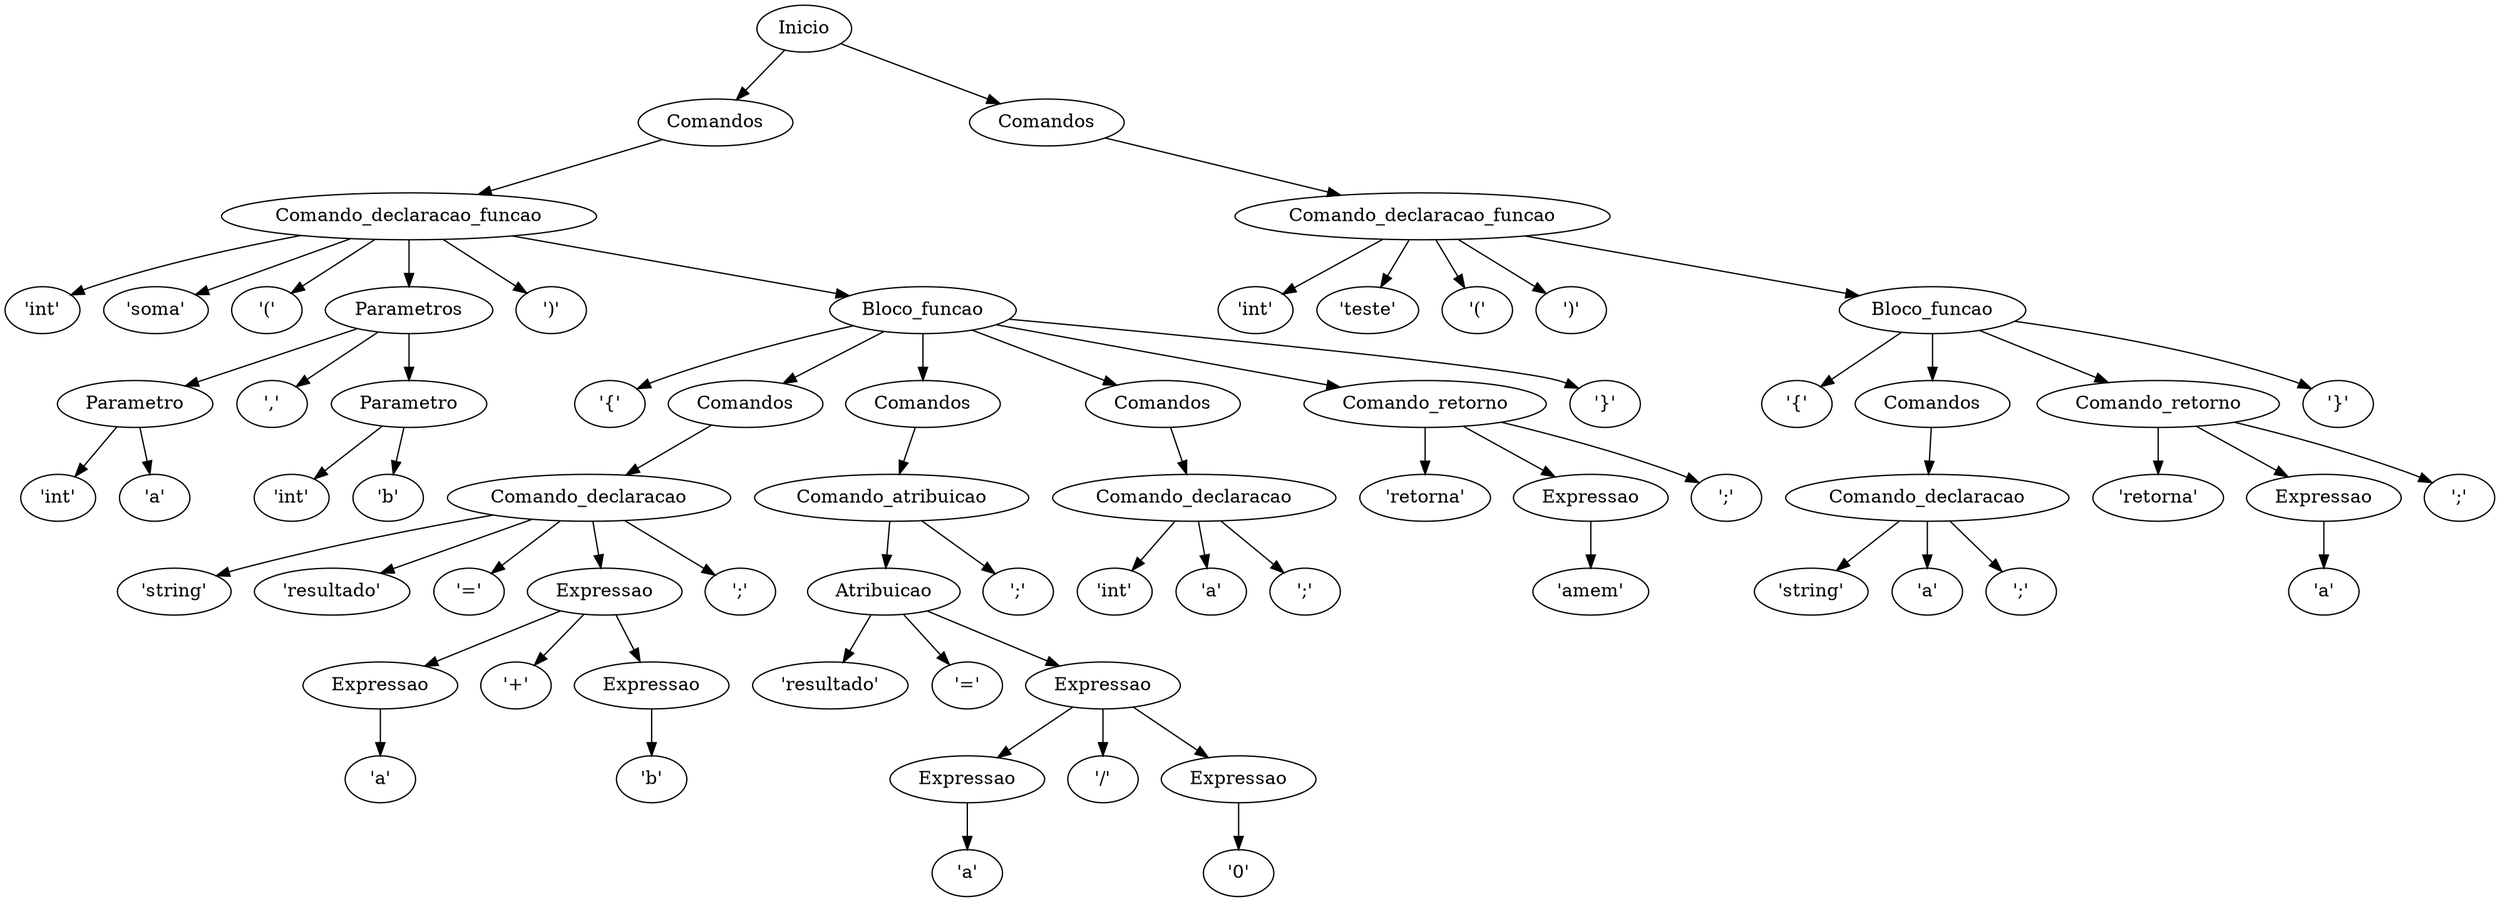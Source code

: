 digraph AST {
n0 [label="Inicio"];
n1 [label="Comandos"];
n2 [label="Comando_declaracao_funcao"];
n3 [label="'int'"];
n2 -> n3;
n4 [label="'soma'"];
n2 -> n4;
n5 [label="'('"];
n2 -> n5;
n6 [label="Parametros"];
n7 [label="Parametro"];
n8 [label="'int'"];
n7 -> n8;
n9 [label="'a'"];
n7 -> n9;
n6 -> n7;
n10 [label="','"];
n6 -> n10;
n11 [label="Parametro"];
n12 [label="'int'"];
n11 -> n12;
n13 [label="'b'"];
n11 -> n13;
n6 -> n11;
n2 -> n6;
n14 [label="')'"];
n2 -> n14;
n15 [label="Bloco_funcao"];
n16 [label="'{'"];
n15 -> n16;
n17 [label="Comandos"];
n18 [label="Comando_declaracao"];
n19 [label="'string'"];
n18 -> n19;
n20 [label="'resultado'"];
n18 -> n20;
n21 [label="'='"];
n18 -> n21;
n22 [label="Expressao"];
n23 [label="Expressao"];
n24 [label="'a'"];
n23 -> n24;
n22 -> n23;
n25 [label="'+'"];
n22 -> n25;
n26 [label="Expressao"];
n27 [label="'b'"];
n26 -> n27;
n22 -> n26;
n18 -> n22;
n28 [label="';'"];
n18 -> n28;
n17 -> n18;
n15 -> n17;
n29 [label="Comandos"];
n30 [label="Comando_atribuicao"];
n31 [label="Atribuicao"];
n32 [label="'resultado'"];
n31 -> n32;
n33 [label="'='"];
n31 -> n33;
n34 [label="Expressao"];
n35 [label="Expressao"];
n36 [label="'a'"];
n35 -> n36;
n34 -> n35;
n37 [label="'/'"];
n34 -> n37;
n38 [label="Expressao"];
n39 [label="'0'"];
n38 -> n39;
n34 -> n38;
n31 -> n34;
n30 -> n31;
n40 [label="';'"];
n30 -> n40;
n29 -> n30;
n15 -> n29;
n41 [label="Comandos"];
n42 [label="Comando_declaracao"];
n43 [label="'int'"];
n42 -> n43;
n44 [label="'a'"];
n42 -> n44;
n45 [label="';'"];
n42 -> n45;
n41 -> n42;
n15 -> n41;
n46 [label="Comando_retorno"];
n47 [label="'retorna'"];
n46 -> n47;
n48 [label="Expressao"];
n49 [label="'amem'"];
n48 -> n49;
n46 -> n48;
n50 [label="';'"];
n46 -> n50;
n15 -> n46;
n51 [label="'}'"];
n15 -> n51;
n2 -> n15;
n1 -> n2;
n0 -> n1;
n52 [label="Comandos"];
n53 [label="Comando_declaracao_funcao"];
n54 [label="'int'"];
n53 -> n54;
n55 [label="'teste'"];
n53 -> n55;
n56 [label="'('"];
n53 -> n56;
n57 [label="')'"];
n53 -> n57;
n58 [label="Bloco_funcao"];
n59 [label="'{'"];
n58 -> n59;
n60 [label="Comandos"];
n61 [label="Comando_declaracao"];
n62 [label="'string'"];
n61 -> n62;
n63 [label="'a'"];
n61 -> n63;
n64 [label="';'"];
n61 -> n64;
n60 -> n61;
n58 -> n60;
n65 [label="Comando_retorno"];
n66 [label="'retorna'"];
n65 -> n66;
n67 [label="Expressao"];
n68 [label="'a'"];
n67 -> n68;
n65 -> n67;
n69 [label="';'"];
n65 -> n69;
n58 -> n65;
n70 [label="'}'"];
n58 -> n70;
n53 -> n58;
n52 -> n53;
n0 -> n52;
}
